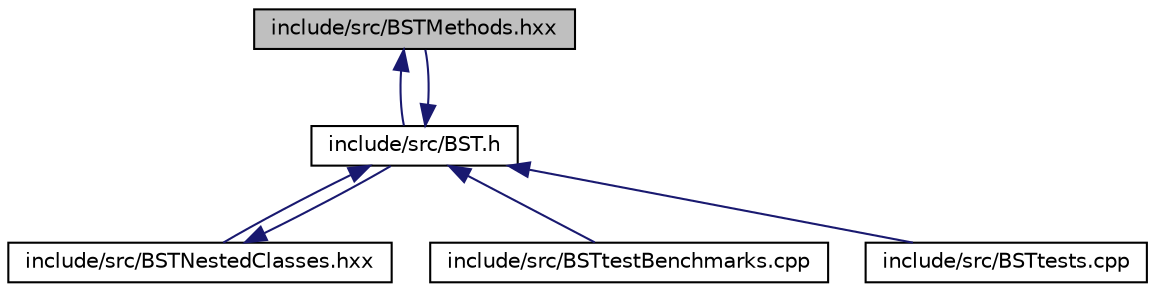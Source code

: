 digraph "include/src/BSTMethods.hxx"
{
  edge [fontname="Helvetica",fontsize="10",labelfontname="Helvetica",labelfontsize="10"];
  node [fontname="Helvetica",fontsize="10",shape=record];
  Node6 [label="include/src/BSTMethods.hxx",height=0.2,width=0.4,color="black", fillcolor="grey75", style="filled", fontcolor="black"];
  Node6 -> Node7 [dir="back",color="midnightblue",fontsize="10",style="solid",fontname="Helvetica"];
  Node7 [label="include/src/BST.h",height=0.2,width=0.4,color="black", fillcolor="white", style="filled",URL="$BST_8h_source.html"];
  Node7 -> Node8 [dir="back",color="midnightblue",fontsize="10",style="solid",fontname="Helvetica"];
  Node8 [label="include/src/BSTNestedClasses.hxx",height=0.2,width=0.4,color="black", fillcolor="white", style="filled",URL="$BSTNestedClasses_8hxx.html",tooltip="Header containing Node, Iterator and ConstIterator nested classes. "];
  Node8 -> Node7 [dir="back",color="midnightblue",fontsize="10",style="solid",fontname="Helvetica"];
  Node7 -> Node6 [dir="back",color="midnightblue",fontsize="10",style="solid",fontname="Helvetica"];
  Node7 -> Node9 [dir="back",color="midnightblue",fontsize="10",style="solid",fontname="Helvetica"];
  Node9 [label="include/src/BSTtestBenchmarks.cpp",height=0.2,width=0.4,color="black", fillcolor="white", style="filled",URL="$BSTtestBenchmarks_8cpp.html",tooltip="Source file to perform Benchmark on the BinarySearchTree class. "];
  Node7 -> Node10 [dir="back",color="midnightblue",fontsize="10",style="solid",fontname="Helvetica"];
  Node10 [label="include/src/BSTtests.cpp",height=0.2,width=0.4,color="black", fillcolor="white", style="filled",URL="$BSTtests_8cpp.html",tooltip="Source file to perform various tests on the BST class. "];
}
